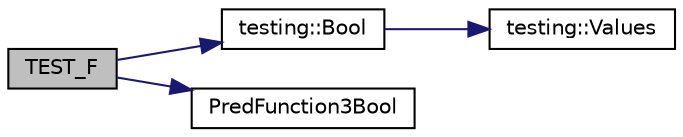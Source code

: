 digraph "TEST_F"
{
 // LATEX_PDF_SIZE
  bgcolor="transparent";
  edge [fontname="Helvetica",fontsize="10",labelfontname="Helvetica",labelfontsize="10"];
  node [fontname="Helvetica",fontsize="10",shape=record];
  rankdir="LR";
  Node1 [label="TEST_F",height=0.2,width=0.4,color="black", fillcolor="grey75", style="filled", fontcolor="black",tooltip=" "];
  Node1 -> Node2 [color="midnightblue",fontsize="10",style="solid",fontname="Helvetica"];
  Node2 [label="testing::Bool",height=0.2,width=0.4,color="black",URL="$namespacetesting.html#aa9f9150ed43f949c8a6bacf3f04c03ce",tooltip=" "];
  Node2 -> Node3 [color="midnightblue",fontsize="10",style="solid",fontname="Helvetica"];
  Node3 [label="testing::Values",height=0.2,width=0.4,color="black",URL="$namespacetesting.html#a374d4e5fbb4c938058fbe81d4c7ff6a6",tooltip=" "];
  Node1 -> Node4 [color="midnightblue",fontsize="10",style="solid",fontname="Helvetica"];
  Node4 [label="PredFunction3Bool",height=0.2,width=0.4,color="black",URL="$gtest__pred__impl__unittest_8cc.html#afa4ce2143c2ffedb2fa5d5f8cff6f6e6",tooltip=" "];
}
